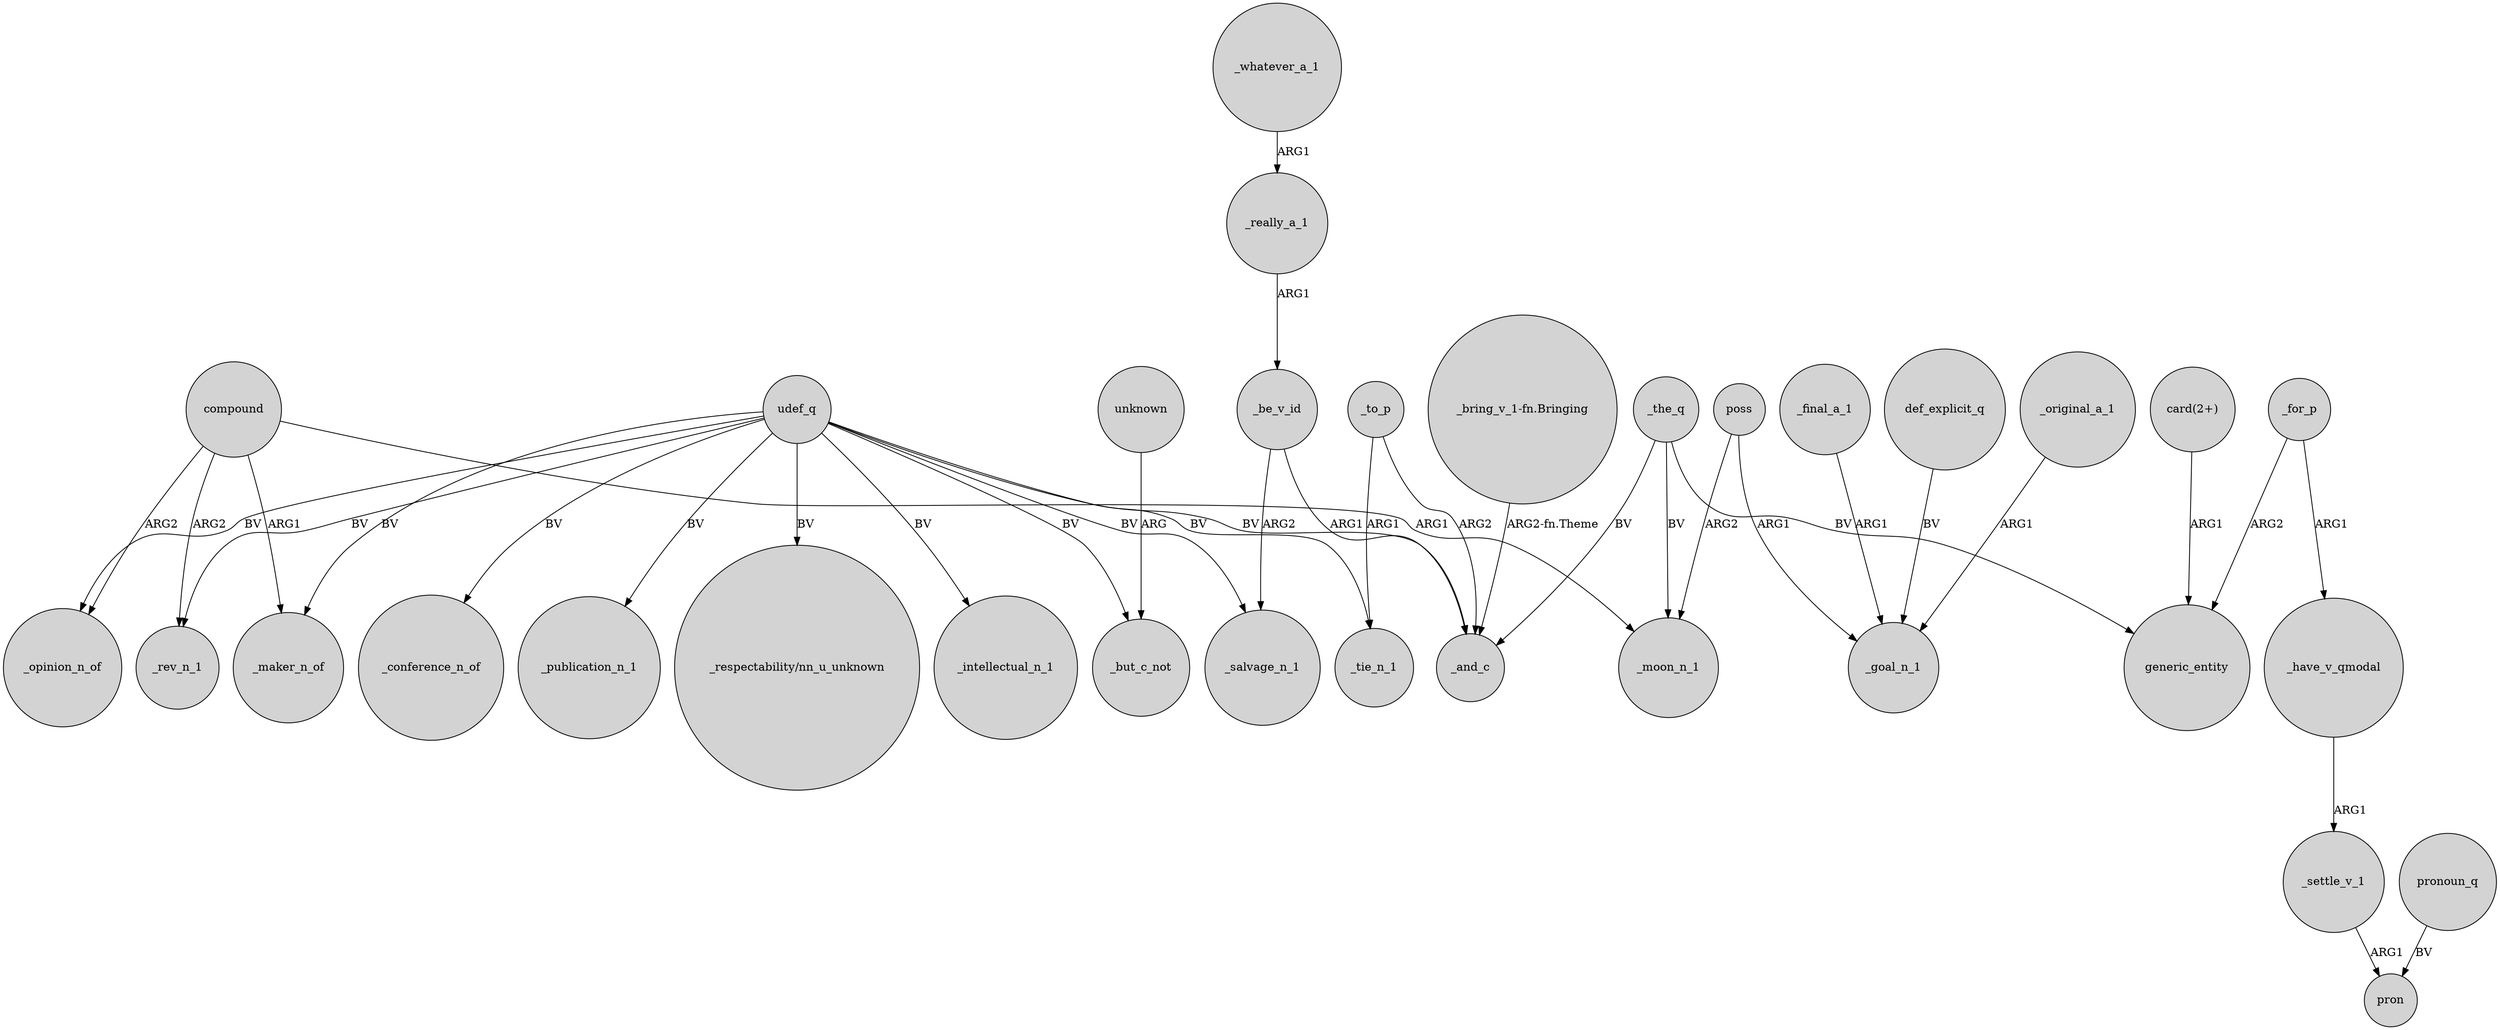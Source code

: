 digraph {
	node [shape=circle style=filled]
	_the_q -> _and_c [label=BV]
	compound -> _opinion_n_of [label=ARG2]
	_the_q -> generic_entity [label=BV]
	udef_q -> _opinion_n_of [label=BV]
	_final_a_1 -> _goal_n_1 [label=ARG1]
	_really_a_1 -> _be_v_id [label=ARG1]
	def_explicit_q -> _goal_n_1 [label=BV]
	udef_q -> _conference_n_of [label=BV]
	_to_p -> _tie_n_1 [label=ARG1]
	udef_q -> _tie_n_1 [label=BV]
	_the_q -> _moon_n_1 [label=BV]
	_for_p -> generic_entity [label=ARG2]
	compound -> _maker_n_of [label=ARG1]
	udef_q -> _rev_n_1 [label=BV]
	udef_q -> _but_c_not [label=BV]
	_be_v_id -> _and_c [label=ARG1]
	udef_q -> _publication_n_1 [label=BV]
	_to_p -> _and_c [label=ARG2]
	poss -> _moon_n_1 [label=ARG2]
	compound -> _rev_n_1 [label=ARG2]
	_for_p -> _have_v_qmodal [label=ARG1]
	_have_v_qmodal -> _settle_v_1 [label=ARG1]
	compound -> _moon_n_1 [label=ARG1]
	poss -> _goal_n_1 [label=ARG1]
	pronoun_q -> pron [label=BV]
	unknown -> _but_c_not [label=ARG]
	udef_q -> _maker_n_of [label=BV]
	udef_q -> _salvage_n_1 [label=BV]
	"card(2+)" -> generic_entity [label=ARG1]
	_be_v_id -> _salvage_n_1 [label=ARG2]
	udef_q -> "_respectability/nn_u_unknown" [label=BV]
	"_bring_v_1-fn.Bringing" -> _and_c [label="ARG2-fn.Theme"]
	_settle_v_1 -> pron [label=ARG1]
	_whatever_a_1 -> _really_a_1 [label=ARG1]
	_original_a_1 -> _goal_n_1 [label=ARG1]
	udef_q -> _intellectual_n_1 [label=BV]
	udef_q -> _and_c [label=BV]
}
